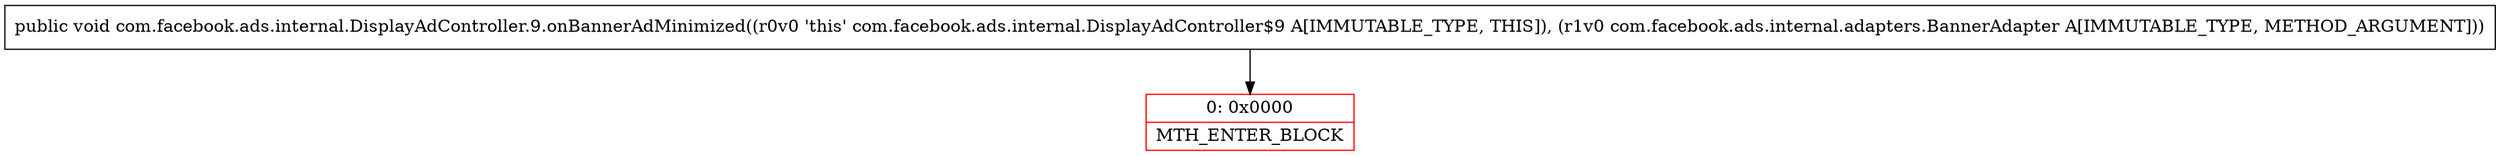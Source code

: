digraph "CFG forcom.facebook.ads.internal.DisplayAdController.9.onBannerAdMinimized(Lcom\/facebook\/ads\/internal\/adapters\/BannerAdapter;)V" {
subgraph cluster_Region_2006298051 {
label = "R(0)";
node [shape=record,color=blue];
}
Node_0 [shape=record,color=red,label="{0\:\ 0x0000|MTH_ENTER_BLOCK\l}"];
MethodNode[shape=record,label="{public void com.facebook.ads.internal.DisplayAdController.9.onBannerAdMinimized((r0v0 'this' com.facebook.ads.internal.DisplayAdController$9 A[IMMUTABLE_TYPE, THIS]), (r1v0 com.facebook.ads.internal.adapters.BannerAdapter A[IMMUTABLE_TYPE, METHOD_ARGUMENT])) }"];
MethodNode -> Node_0;
}

